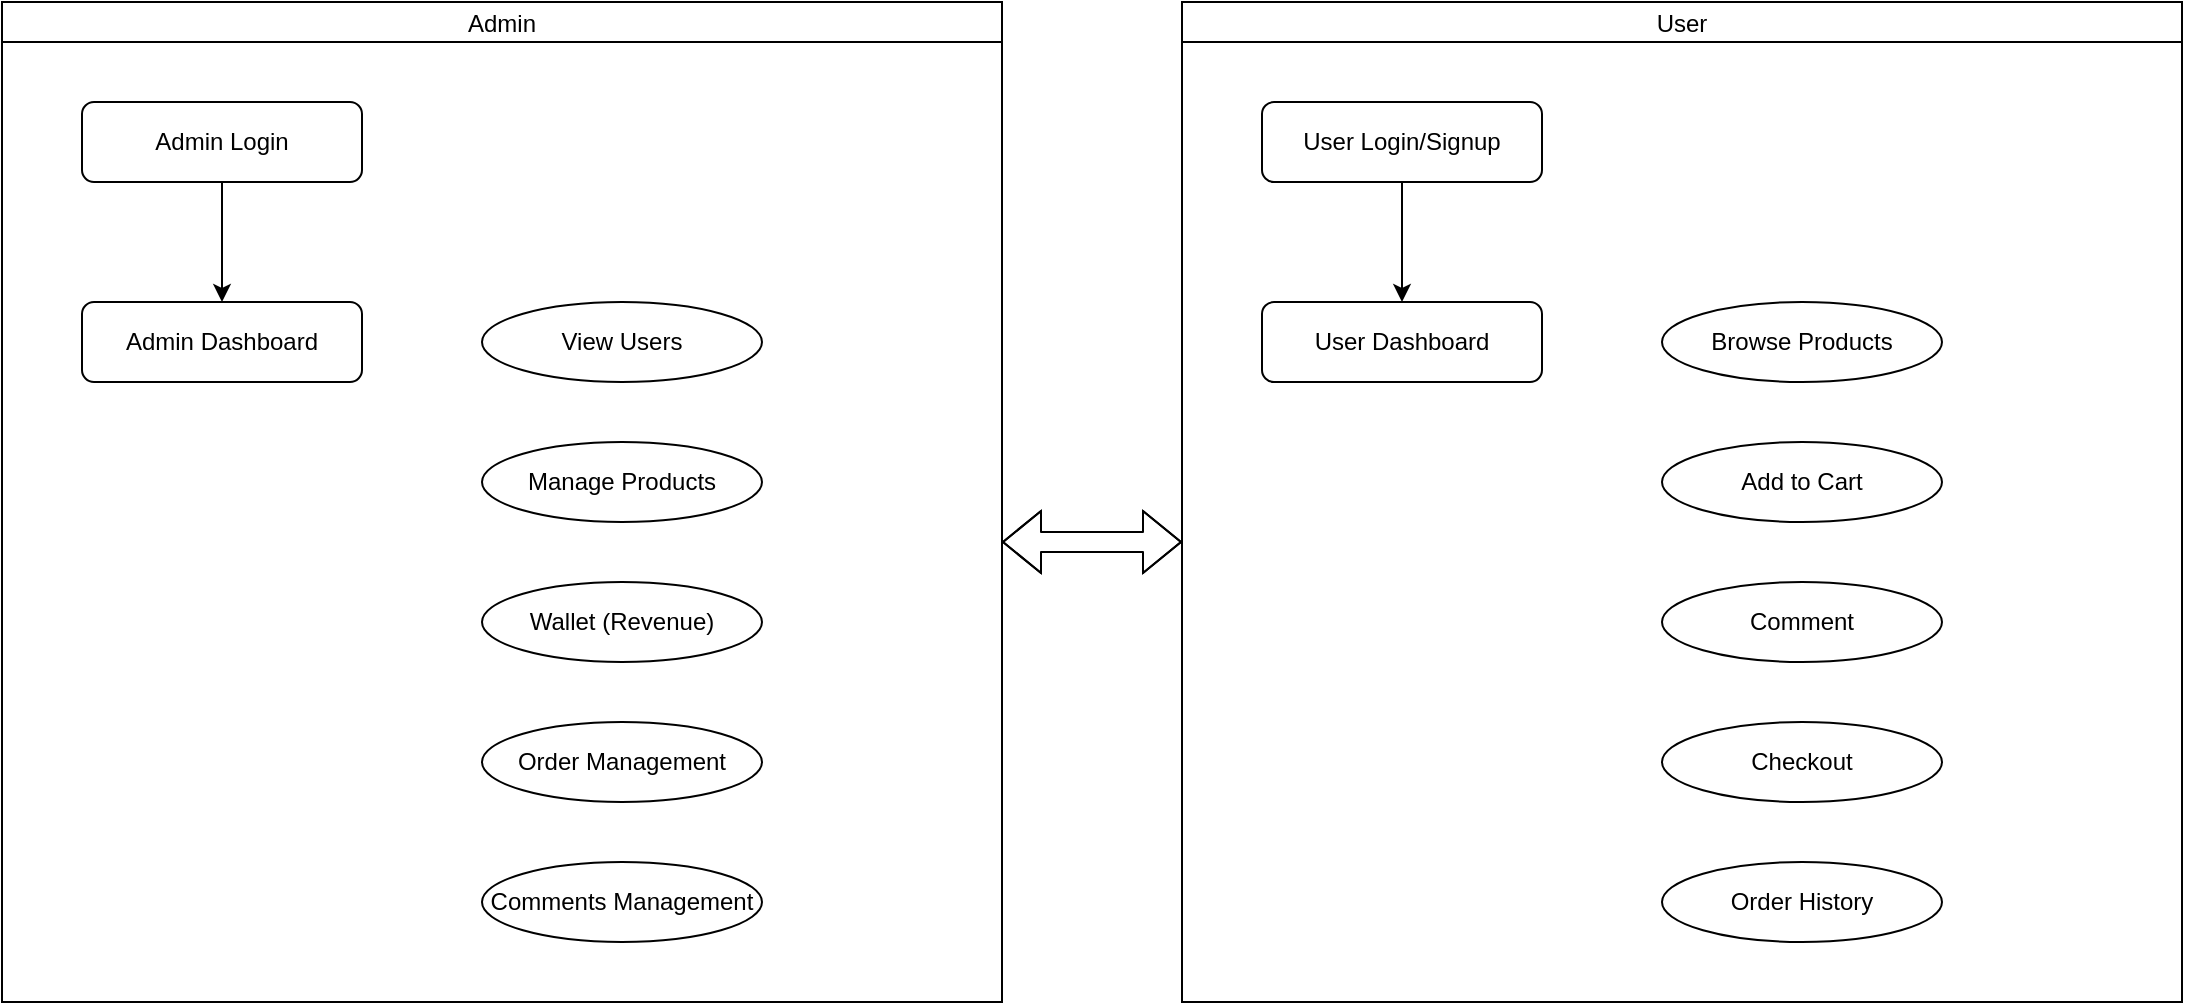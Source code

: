 <mxfile>
    <diagram id="b4Vp--ZxD3QHj4cQKELW" name="BuyMore Structure">
        <mxGraphModel dx="1177" dy="611" grid="1" gridSize="10" guides="1" tooltips="1" connect="1" arrows="1" fold="1" page="1" pageScale="1" pageWidth="850" pageHeight="1100" math="0" shadow="0">
            <root>
                <mxCell id="0"/>
                <mxCell id="1" parent="0"/>
                <mxCell id="10" value="Admin" style="shape=swimlane;collapsible=0;horizontal=1;startSize=20;" vertex="1" parent="1">
                    <mxGeometry x="10" y="10" width="500" height="500" as="geometry"/>
                </mxCell>
                <mxCell id="11" value="Admin Login" style="rounded=1;whiteSpace=wrap;html=1;" vertex="1" parent="10">
                    <mxGeometry x="40" y="50" width="140" height="40" as="geometry"/>
                </mxCell>
                <mxCell id="12" value="Admin Dashboard" style="rounded=1;whiteSpace=wrap;html=1;" vertex="1" parent="10">
                    <mxGeometry x="40" y="150" width="140" height="40" as="geometry"/>
                </mxCell>
                <mxCell id="13" value="View Users" style="ellipse;whiteSpace=wrap;html=1;" vertex="1" parent="10">
                    <mxGeometry x="240" y="150" width="140" height="40" as="geometry"/>
                </mxCell>
                <mxCell id="14" value="Manage Products" style="ellipse;whiteSpace=wrap;html=1;" vertex="1" parent="10">
                    <mxGeometry x="240" y="220" width="140" height="40" as="geometry"/>
                </mxCell>
                <mxCell id="15" value="Wallet (Revenue)" style="ellipse;whiteSpace=wrap;html=1;" vertex="1" parent="10">
                    <mxGeometry x="240" y="290" width="140" height="40" as="geometry"/>
                </mxCell>
                <mxCell id="16" value="Order Management" style="ellipse;whiteSpace=wrap;html=1;" vertex="1" parent="10">
                    <mxGeometry x="240" y="360" width="140" height="40" as="geometry"/>
                </mxCell>
                <mxCell id="17" value="Comments Management" style="ellipse;whiteSpace=wrap;html=1;" vertex="1" parent="10">
                    <mxGeometry x="240" y="430" width="140" height="40" as="geometry"/>
                </mxCell>
                <mxCell id="18" style="edgeStyle=orthogonalEdgeStyle;rounded=1;orthogonalLoop=1;" edge="1" parent="10" source="11" target="12">
                    <mxGeometry relative="1" as="geometry"/>
                </mxCell>
                <mxCell id="19" value="User" style="shape=swimlane;collapsible=0;horizontal=1;startSize=20;" vertex="1" parent="1">
                    <mxGeometry x="600" y="10" width="500" height="500" as="geometry"/>
                </mxCell>
                <mxCell id="20" value="User Login/Signup" style="rounded=1;whiteSpace=wrap;html=1;" vertex="1" parent="19">
                    <mxGeometry x="40" y="50" width="140" height="40" as="geometry"/>
                </mxCell>
                <mxCell id="21" value="User Dashboard" style="rounded=1;whiteSpace=wrap;html=1;" vertex="1" parent="19">
                    <mxGeometry x="40" y="150" width="140" height="40" as="geometry"/>
                </mxCell>
                <mxCell id="22" value="Browse Products" style="ellipse;whiteSpace=wrap;html=1;" vertex="1" parent="19">
                    <mxGeometry x="240" y="150" width="140" height="40" as="geometry"/>
                </mxCell>
                <mxCell id="23" value="Add to Cart" style="ellipse;whiteSpace=wrap;html=1;" vertex="1" parent="19">
                    <mxGeometry x="240" y="220" width="140" height="40" as="geometry"/>
                </mxCell>
                <mxCell id="24" value="Comment" style="ellipse;whiteSpace=wrap;html=1;" vertex="1" parent="19">
                    <mxGeometry x="240" y="290" width="140" height="40" as="geometry"/>
                </mxCell>
                <mxCell id="25" value="Checkout" style="ellipse;whiteSpace=wrap;html=1;" vertex="1" parent="19">
                    <mxGeometry x="240" y="360" width="140" height="40" as="geometry"/>
                </mxCell>
                <mxCell id="26" value="Order History" style="ellipse;whiteSpace=wrap;html=1;" vertex="1" parent="19">
                    <mxGeometry x="240" y="430" width="140" height="40" as="geometry"/>
                </mxCell>
                <mxCell id="27" style="edgeStyle=orthogonalEdgeStyle;rounded=1;orthogonalLoop=1;" edge="1" parent="19" source="20" target="21">
                    <mxGeometry relative="1" as="geometry"/>
                </mxCell>
                <mxCell id="30" value="" style="shape=flexArrow;endArrow=classic;startArrow=classic;html=1;" edge="1" parent="1">
                    <mxGeometry width="100" height="100" relative="1" as="geometry">
                        <mxPoint x="510" y="280" as="sourcePoint"/>
                        <mxPoint x="600" y="280" as="targetPoint"/>
                        <Array as="points">
                            <mxPoint x="570" y="280"/>
                        </Array>
                    </mxGeometry>
                </mxCell>
            </root>
        </mxGraphModel>
    </diagram>
</mxfile>